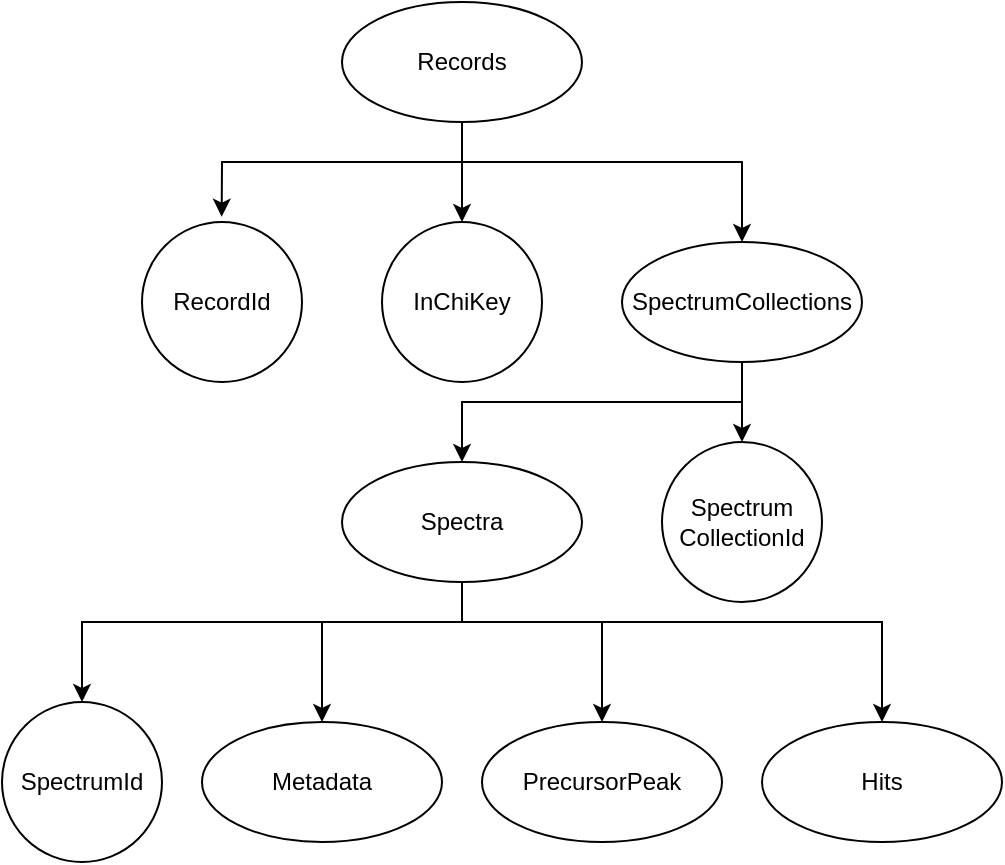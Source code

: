 <mxfile version="20.8.13" type="device"><diagram id="DymlJN1EU-fr2YckXveQ" name="Page-1"><mxGraphModel dx="1235" dy="651" grid="1" gridSize="10" guides="1" tooltips="1" connect="1" arrows="1" fold="1" page="1" pageScale="1" pageWidth="1169" pageHeight="827" math="0" shadow="0"><root><mxCell id="0"/><mxCell id="1" parent="0"/><mxCell id="6DkYSkkkVc2YEFrY-wqf-12" value="" style="edgeStyle=orthogonalEdgeStyle;rounded=0;orthogonalLoop=1;jettySize=auto;html=1;exitX=0.5;exitY=1;exitDx=0;exitDy=0;" parent="1" source="pwN56WpKazP_AqqhRvmE-1" target="6DkYSkkkVc2YEFrY-wqf-3" edge="1"><mxGeometry relative="1" as="geometry"><mxPoint x="520" y="80" as="sourcePoint"/></mxGeometry></mxCell><mxCell id="6DkYSkkkVc2YEFrY-wqf-2" value="RecordId" style="ellipse;whiteSpace=wrap;html=1;aspect=fixed;" parent="1" vertex="1"><mxGeometry x="360" y="120" width="80" height="80" as="geometry"/></mxCell><mxCell id="6DkYSkkkVc2YEFrY-wqf-3" value="InChiKey" style="ellipse;whiteSpace=wrap;html=1;aspect=fixed;" parent="1" vertex="1"><mxGeometry x="480" y="120" width="80" height="80" as="geometry"/></mxCell><mxCell id="6DkYSkkkVc2YEFrY-wqf-5" value="Spectrum&lt;br&gt;CollectionId" style="ellipse;whiteSpace=wrap;html=1;aspect=fixed;" parent="1" vertex="1"><mxGeometry x="620" y="230" width="80" height="80" as="geometry"/></mxCell><mxCell id="6DkYSkkkVc2YEFrY-wqf-6" value="SpectrumId" style="ellipse;whiteSpace=wrap;html=1;aspect=fixed;" parent="1" vertex="1"><mxGeometry x="290" y="360" width="80" height="80" as="geometry"/></mxCell><mxCell id="6DkYSkkkVc2YEFrY-wqf-15" value="" style="edgeStyle=orthogonalEdgeStyle;rounded=0;orthogonalLoop=1;jettySize=auto;html=1;" parent="1" source="6DkYSkkkVc2YEFrY-wqf-7" target="6DkYSkkkVc2YEFrY-wqf-5" edge="1"><mxGeometry relative="1" as="geometry"/></mxCell><mxCell id="6DkYSkkkVc2YEFrY-wqf-7" value="SpectrumCollections" style="ellipse;whiteSpace=wrap;html=1;" parent="1" vertex="1"><mxGeometry x="600" y="130" width="120" height="60" as="geometry"/></mxCell><mxCell id="6DkYSkkkVc2YEFrY-wqf-8" value="Spectra" style="ellipse;whiteSpace=wrap;html=1;" parent="1" vertex="1"><mxGeometry x="460" y="240" width="120" height="60" as="geometry"/></mxCell><mxCell id="6DkYSkkkVc2YEFrY-wqf-9" value="Metadata" style="ellipse;whiteSpace=wrap;html=1;" parent="1" vertex="1"><mxGeometry x="390" y="370" width="120" height="60" as="geometry"/></mxCell><mxCell id="6DkYSkkkVc2YEFrY-wqf-10" value="PrecursorPeak" style="ellipse;whiteSpace=wrap;html=1;" parent="1" vertex="1"><mxGeometry x="530" y="370" width="120" height="60" as="geometry"/></mxCell><mxCell id="6DkYSkkkVc2YEFrY-wqf-11" value="Hits" style="ellipse;whiteSpace=wrap;html=1;" parent="1" vertex="1"><mxGeometry x="670" y="370" width="120" height="60" as="geometry"/></mxCell><mxCell id="6DkYSkkkVc2YEFrY-wqf-13" value="" style="endArrow=classic;html=1;rounded=0;entryX=0.498;entryY=-0.033;entryDx=0;entryDy=0;entryPerimeter=0;" parent="1" target="6DkYSkkkVc2YEFrY-wqf-2" edge="1"><mxGeometry width="50" height="50" relative="1" as="geometry"><mxPoint x="520" y="90" as="sourcePoint"/><mxPoint x="580" y="150" as="targetPoint"/><Array as="points"><mxPoint x="400" y="90"/></Array></mxGeometry></mxCell><mxCell id="6DkYSkkkVc2YEFrY-wqf-14" value="" style="endArrow=classic;html=1;rounded=0;entryX=0.5;entryY=0;entryDx=0;entryDy=0;" parent="1" target="6DkYSkkkVc2YEFrY-wqf-7" edge="1"><mxGeometry width="50" height="50" relative="1" as="geometry"><mxPoint x="520" y="90" as="sourcePoint"/><mxPoint x="409.84" y="127.36" as="targetPoint"/><Array as="points"><mxPoint x="660" y="90"/></Array></mxGeometry></mxCell><mxCell id="6DkYSkkkVc2YEFrY-wqf-16" value="" style="endArrow=classic;html=1;rounded=0;entryX=0.5;entryY=0;entryDx=0;entryDy=0;" parent="1" target="6DkYSkkkVc2YEFrY-wqf-8" edge="1"><mxGeometry width="50" height="50" relative="1" as="geometry"><mxPoint x="660" y="210" as="sourcePoint"/><mxPoint x="580" y="240" as="targetPoint"/><Array as="points"><mxPoint x="520" y="210"/></Array></mxGeometry></mxCell><mxCell id="6DkYSkkkVc2YEFrY-wqf-17" value="" style="endArrow=classic;html=1;rounded=0;exitX=0.5;exitY=1;exitDx=0;exitDy=0;entryX=0.5;entryY=0;entryDx=0;entryDy=0;" parent="1" source="6DkYSkkkVc2YEFrY-wqf-8" target="6DkYSkkkVc2YEFrY-wqf-6" edge="1"><mxGeometry width="50" height="50" relative="1" as="geometry"><mxPoint x="530" y="290" as="sourcePoint"/><mxPoint x="580" y="240" as="targetPoint"/><Array as="points"><mxPoint x="520" y="320"/><mxPoint x="420" y="320"/><mxPoint x="330" y="320"/></Array></mxGeometry></mxCell><mxCell id="6DkYSkkkVc2YEFrY-wqf-19" value="" style="endArrow=classic;html=1;rounded=0;entryX=0.5;entryY=0;entryDx=0;entryDy=0;" parent="1" target="6DkYSkkkVc2YEFrY-wqf-11" edge="1"><mxGeometry width="50" height="50" relative="1" as="geometry"><mxPoint x="520" y="320" as="sourcePoint"/><mxPoint x="580" y="330" as="targetPoint"/><Array as="points"><mxPoint x="730" y="320"/></Array></mxGeometry></mxCell><mxCell id="6DkYSkkkVc2YEFrY-wqf-20" value="" style="endArrow=classic;html=1;rounded=0;entryX=0.5;entryY=0;entryDx=0;entryDy=0;" parent="1" target="6DkYSkkkVc2YEFrY-wqf-9" edge="1"><mxGeometry width="50" height="50" relative="1" as="geometry"><mxPoint x="450" y="320" as="sourcePoint"/><mxPoint x="580" y="330" as="targetPoint"/></mxGeometry></mxCell><mxCell id="6DkYSkkkVc2YEFrY-wqf-21" value="" style="endArrow=classic;html=1;rounded=0;entryX=0.5;entryY=0;entryDx=0;entryDy=0;" parent="1" target="6DkYSkkkVc2YEFrY-wqf-10" edge="1"><mxGeometry width="50" height="50" relative="1" as="geometry"><mxPoint x="590" y="320" as="sourcePoint"/><mxPoint x="580" y="330" as="targetPoint"/></mxGeometry></mxCell><mxCell id="pwN56WpKazP_AqqhRvmE-1" value="Records" style="ellipse;whiteSpace=wrap;html=1;" vertex="1" parent="1"><mxGeometry x="460" y="10" width="120" height="60" as="geometry"/></mxCell></root></mxGraphModel></diagram></mxfile>
